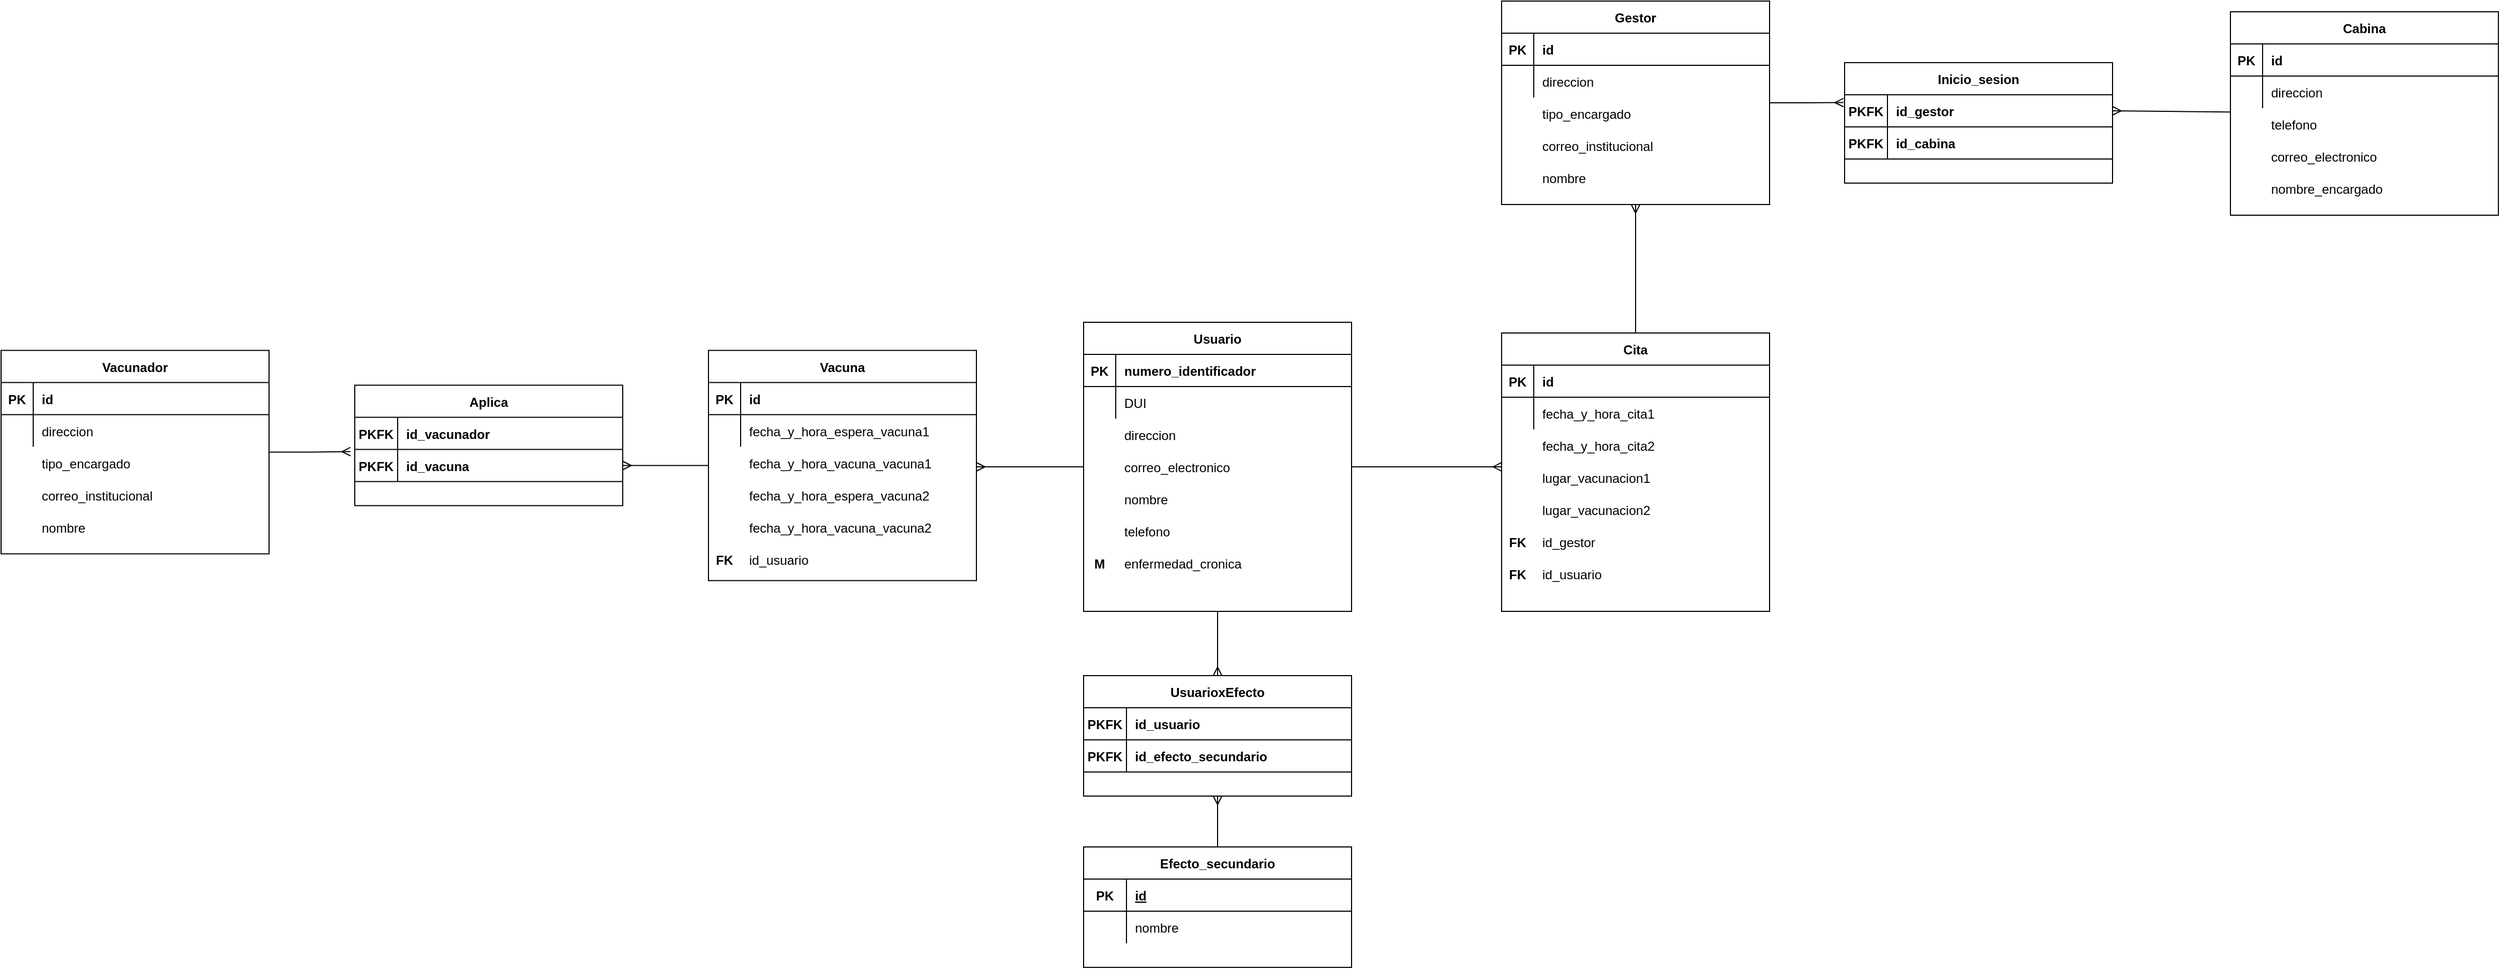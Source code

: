<mxfile version="14.8.0" type="device"><diagram id="R2lEEEUBdFMjLlhIrx00" name="Page-1"><mxGraphModel dx="3122" dy="1866" grid="1" gridSize="10" guides="1" tooltips="1" connect="1" arrows="1" fold="1" page="1" pageScale="1" pageWidth="850" pageHeight="1100" math="0" shadow="0" extFonts="Permanent Marker^https://fonts.googleapis.com/css?family=Permanent+Marker"><root><mxCell id="0"/><mxCell id="1" parent="0"/><mxCell id="MA9Mu7SeojF8FFZjtJZD-80" style="edgeStyle=orthogonalEdgeStyle;rounded=0;orthogonalLoop=1;jettySize=auto;html=1;endArrow=ERmany;endFill=0;entryX=-0.004;entryY=0.242;entryDx=0;entryDy=0;entryPerimeter=0;" parent="1" source="C-vyLk0tnHw3VtMMgP7b-23" target="MA9Mu7SeojF8FFZjtJZD-70" edge="1"><mxGeometry relative="1" as="geometry"><mxPoint x="350" y="-15" as="targetPoint"/></mxGeometry></mxCell><mxCell id="C-vyLk0tnHw3VtMMgP7b-23" value="Gestor" style="shape=table;startSize=30;container=1;collapsible=1;childLayout=tableLayout;fixedRows=1;rowLines=0;fontStyle=1;align=center;resizeLast=1;" parent="1" vertex="1"><mxGeometry x="30" y="-110" width="250" height="190" as="geometry"/></mxCell><mxCell id="C-vyLk0tnHw3VtMMgP7b-24" value="" style="shape=partialRectangle;collapsible=0;dropTarget=0;pointerEvents=0;fillColor=none;points=[[0,0.5],[1,0.5]];portConstraint=eastwest;top=0;left=0;right=0;bottom=1;" parent="C-vyLk0tnHw3VtMMgP7b-23" vertex="1"><mxGeometry y="30" width="250" height="30" as="geometry"/></mxCell><mxCell id="C-vyLk0tnHw3VtMMgP7b-25" value="PK" style="shape=partialRectangle;overflow=hidden;connectable=0;fillColor=none;top=0;left=0;bottom=0;right=0;fontStyle=1;" parent="C-vyLk0tnHw3VtMMgP7b-24" vertex="1"><mxGeometry width="30" height="30" as="geometry"/></mxCell><mxCell id="C-vyLk0tnHw3VtMMgP7b-26" value="id" style="shape=partialRectangle;overflow=hidden;connectable=0;fillColor=none;top=0;left=0;bottom=0;right=0;align=left;spacingLeft=6;fontStyle=1;" parent="C-vyLk0tnHw3VtMMgP7b-24" vertex="1"><mxGeometry x="30" width="220" height="30" as="geometry"/></mxCell><mxCell id="C-vyLk0tnHw3VtMMgP7b-27" value="" style="shape=partialRectangle;collapsible=0;dropTarget=0;pointerEvents=0;fillColor=none;points=[[0,0.5],[1,0.5]];portConstraint=eastwest;top=0;left=0;right=0;bottom=0;" parent="C-vyLk0tnHw3VtMMgP7b-23" vertex="1"><mxGeometry y="60" width="250" height="30" as="geometry"/></mxCell><mxCell id="C-vyLk0tnHw3VtMMgP7b-28" value="" style="shape=partialRectangle;overflow=hidden;connectable=0;fillColor=none;top=0;left=0;bottom=0;right=0;" parent="C-vyLk0tnHw3VtMMgP7b-27" vertex="1"><mxGeometry width="30" height="30" as="geometry"/></mxCell><mxCell id="C-vyLk0tnHw3VtMMgP7b-29" value="direccion" style="shape=partialRectangle;overflow=hidden;connectable=0;fillColor=none;top=0;left=0;bottom=0;right=0;align=left;spacingLeft=6;" parent="C-vyLk0tnHw3VtMMgP7b-27" vertex="1"><mxGeometry x="30" width="220" height="30" as="geometry"/></mxCell><mxCell id="a09OMMPC70132mkgU2HK-1" value="tipo_encargado" style="shape=partialRectangle;overflow=hidden;connectable=0;fillColor=none;top=0;left=0;bottom=0;right=0;align=left;spacingLeft=6;" parent="1" vertex="1"><mxGeometry x="60" y="-20" width="220" height="30" as="geometry"/></mxCell><mxCell id="a09OMMPC70132mkgU2HK-2" value="correo_institucional" style="shape=partialRectangle;overflow=hidden;connectable=0;fillColor=none;top=0;left=0;bottom=0;right=0;align=left;spacingLeft=6;" parent="1" vertex="1"><mxGeometry x="60" y="10" width="220" height="30" as="geometry"/></mxCell><mxCell id="a09OMMPC70132mkgU2HK-3" value="nombre" style="shape=partialRectangle;overflow=hidden;connectable=0;fillColor=none;top=0;left=0;bottom=0;right=0;align=left;spacingLeft=6;" parent="1" vertex="1"><mxGeometry x="60" y="40" width="220" height="30" as="geometry"/></mxCell><mxCell id="MA9Mu7SeojF8FFZjtJZD-82" style="rounded=0;orthogonalLoop=1;jettySize=auto;html=1;entryX=1;entryY=0.5;entryDx=0;entryDy=0;endArrow=ERmany;endFill=0;" parent="1" source="a09OMMPC70132mkgU2HK-4" target="MA9Mu7SeojF8FFZjtJZD-70" edge="1"><mxGeometry relative="1" as="geometry"/></mxCell><mxCell id="a09OMMPC70132mkgU2HK-4" value="Cabina" style="shape=table;startSize=30;container=1;collapsible=1;childLayout=tableLayout;fixedRows=1;rowLines=0;fontStyle=1;align=center;resizeLast=1;" parent="1" vertex="1"><mxGeometry x="710" y="-100" width="250" height="190" as="geometry"/></mxCell><mxCell id="a09OMMPC70132mkgU2HK-5" value="" style="shape=partialRectangle;collapsible=0;dropTarget=0;pointerEvents=0;fillColor=none;points=[[0,0.5],[1,0.5]];portConstraint=eastwest;top=0;left=0;right=0;bottom=1;" parent="a09OMMPC70132mkgU2HK-4" vertex="1"><mxGeometry y="30" width="250" height="30" as="geometry"/></mxCell><mxCell id="a09OMMPC70132mkgU2HK-6" value="PK" style="shape=partialRectangle;overflow=hidden;connectable=0;fillColor=none;top=0;left=0;bottom=0;right=0;fontStyle=1;" parent="a09OMMPC70132mkgU2HK-5" vertex="1"><mxGeometry width="30" height="30" as="geometry"/></mxCell><mxCell id="a09OMMPC70132mkgU2HK-7" value="id" style="shape=partialRectangle;overflow=hidden;connectable=0;fillColor=none;top=0;left=0;bottom=0;right=0;align=left;spacingLeft=6;fontStyle=1;" parent="a09OMMPC70132mkgU2HK-5" vertex="1"><mxGeometry x="30" width="220" height="30" as="geometry"/></mxCell><mxCell id="a09OMMPC70132mkgU2HK-8" value="" style="shape=partialRectangle;collapsible=0;dropTarget=0;pointerEvents=0;fillColor=none;points=[[0,0.5],[1,0.5]];portConstraint=eastwest;top=0;left=0;right=0;bottom=0;" parent="a09OMMPC70132mkgU2HK-4" vertex="1"><mxGeometry y="60" width="250" height="30" as="geometry"/></mxCell><mxCell id="a09OMMPC70132mkgU2HK-9" value="" style="shape=partialRectangle;overflow=hidden;connectable=0;fillColor=none;top=0;left=0;bottom=0;right=0;" parent="a09OMMPC70132mkgU2HK-8" vertex="1"><mxGeometry width="30" height="30" as="geometry"/></mxCell><mxCell id="a09OMMPC70132mkgU2HK-10" value="direccion" style="shape=partialRectangle;overflow=hidden;connectable=0;fillColor=none;top=0;left=0;bottom=0;right=0;align=left;spacingLeft=6;" parent="a09OMMPC70132mkgU2HK-8" vertex="1"><mxGeometry x="30" width="220" height="30" as="geometry"/></mxCell><mxCell id="a09OMMPC70132mkgU2HK-11" value="telefono" style="shape=partialRectangle;overflow=hidden;connectable=0;fillColor=none;top=0;left=0;bottom=0;right=0;align=left;spacingLeft=6;" parent="1" vertex="1"><mxGeometry x="740" y="-10" width="220" height="30" as="geometry"/></mxCell><mxCell id="a09OMMPC70132mkgU2HK-12" value="correo_electronico" style="shape=partialRectangle;overflow=hidden;connectable=0;fillColor=none;top=0;left=0;bottom=0;right=0;align=left;spacingLeft=6;" parent="1" vertex="1"><mxGeometry x="740" y="20" width="220" height="30" as="geometry"/></mxCell><mxCell id="a09OMMPC70132mkgU2HK-13" value="nombre_encargado" style="shape=partialRectangle;overflow=hidden;connectable=0;fillColor=none;top=0;left=0;bottom=0;right=0;align=left;spacingLeft=6;" parent="1" vertex="1"><mxGeometry x="740" y="50" width="220" height="30" as="geometry"/></mxCell><mxCell id="MA9Mu7SeojF8FFZjtJZD-14" style="edgeStyle=orthogonalEdgeStyle;rounded=0;orthogonalLoop=1;jettySize=auto;html=1;entryX=0.5;entryY=1;entryDx=0;entryDy=0;endArrow=ERmany;endFill=0;" parent="1" source="a09OMMPC70132mkgU2HK-25" target="C-vyLk0tnHw3VtMMgP7b-23" edge="1"><mxGeometry relative="1" as="geometry"/></mxCell><mxCell id="a09OMMPC70132mkgU2HK-25" value="Cita" style="shape=table;startSize=30;container=1;collapsible=1;childLayout=tableLayout;fixedRows=1;rowLines=0;fontStyle=1;align=center;resizeLast=1;" parent="1" vertex="1"><mxGeometry x="30" y="200" width="250" height="260" as="geometry"/></mxCell><mxCell id="a09OMMPC70132mkgU2HK-26" value="" style="shape=partialRectangle;collapsible=0;dropTarget=0;pointerEvents=0;fillColor=none;points=[[0,0.5],[1,0.5]];portConstraint=eastwest;top=0;left=0;right=0;bottom=1;" parent="a09OMMPC70132mkgU2HK-25" vertex="1"><mxGeometry y="30" width="250" height="30" as="geometry"/></mxCell><mxCell id="a09OMMPC70132mkgU2HK-27" value="PK" style="shape=partialRectangle;overflow=hidden;connectable=0;fillColor=none;top=0;left=0;bottom=0;right=0;fontStyle=1;" parent="a09OMMPC70132mkgU2HK-26" vertex="1"><mxGeometry width="30" height="30" as="geometry"/></mxCell><mxCell id="a09OMMPC70132mkgU2HK-28" value="id" style="shape=partialRectangle;overflow=hidden;connectable=0;fillColor=none;top=0;left=0;bottom=0;right=0;align=left;spacingLeft=6;fontStyle=1;" parent="a09OMMPC70132mkgU2HK-26" vertex="1"><mxGeometry x="30" width="220" height="30" as="geometry"/></mxCell><mxCell id="a09OMMPC70132mkgU2HK-29" value="" style="shape=partialRectangle;collapsible=0;dropTarget=0;pointerEvents=0;fillColor=none;points=[[0,0.5],[1,0.5]];portConstraint=eastwest;top=0;left=0;right=0;bottom=0;" parent="a09OMMPC70132mkgU2HK-25" vertex="1"><mxGeometry y="60" width="250" height="30" as="geometry"/></mxCell><mxCell id="a09OMMPC70132mkgU2HK-30" value="" style="shape=partialRectangle;overflow=hidden;connectable=0;fillColor=none;top=0;left=0;bottom=0;right=0;" parent="a09OMMPC70132mkgU2HK-29" vertex="1"><mxGeometry width="30" height="30" as="geometry"/></mxCell><mxCell id="a09OMMPC70132mkgU2HK-31" value="fecha_y_hora_cita1" style="shape=partialRectangle;overflow=hidden;connectable=0;fillColor=none;top=0;left=0;bottom=0;right=0;align=left;spacingLeft=6;" parent="a09OMMPC70132mkgU2HK-29" vertex="1"><mxGeometry x="30" width="220" height="30" as="geometry"/></mxCell><mxCell id="a09OMMPC70132mkgU2HK-33" value="lugar_vacunacion1" style="shape=partialRectangle;overflow=hidden;connectable=0;fillColor=none;top=0;left=0;bottom=0;right=0;align=left;spacingLeft=6;" parent="1" vertex="1"><mxGeometry x="60" y="320" width="220" height="30" as="geometry"/></mxCell><mxCell id="MA9Mu7SeojF8FFZjtJZD-16" style="edgeStyle=orthogonalEdgeStyle;rounded=0;orthogonalLoop=1;jettySize=auto;html=1;endArrow=ERmany;endFill=0;" parent="1" source="a09OMMPC70132mkgU2HK-72" edge="1"><mxGeometry relative="1" as="geometry"><mxPoint x="30" y="325" as="targetPoint"/></mxGeometry></mxCell><mxCell id="MA9Mu7SeojF8FFZjtJZD-22" style="edgeStyle=orthogonalEdgeStyle;rounded=0;orthogonalLoop=1;jettySize=auto;html=1;endArrow=ERmany;endFill=0;" parent="1" source="a09OMMPC70132mkgU2HK-72" edge="1"><mxGeometry relative="1" as="geometry"><mxPoint x="-460" y="325" as="targetPoint"/></mxGeometry></mxCell><mxCell id="MA9Mu7SeojF8FFZjtJZD-67" style="edgeStyle=orthogonalEdgeStyle;rounded=0;orthogonalLoop=1;jettySize=auto;html=1;endArrow=ERmany;endFill=0;" parent="1" source="a09OMMPC70132mkgU2HK-72" target="MA9Mu7SeojF8FFZjtJZD-58" edge="1"><mxGeometry relative="1" as="geometry"/></mxCell><mxCell id="a09OMMPC70132mkgU2HK-72" value="Usuario" style="shape=table;startSize=30;container=1;collapsible=1;childLayout=tableLayout;fixedRows=1;rowLines=0;fontStyle=1;align=center;resizeLast=1;" parent="1" vertex="1"><mxGeometry x="-360" y="190" width="250" height="270" as="geometry"/></mxCell><mxCell id="a09OMMPC70132mkgU2HK-73" value="" style="shape=partialRectangle;collapsible=0;dropTarget=0;pointerEvents=0;fillColor=none;points=[[0,0.5],[1,0.5]];portConstraint=eastwest;top=0;left=0;right=0;bottom=1;" parent="a09OMMPC70132mkgU2HK-72" vertex="1"><mxGeometry y="30" width="250" height="30" as="geometry"/></mxCell><mxCell id="a09OMMPC70132mkgU2HK-74" value="PK" style="shape=partialRectangle;overflow=hidden;connectable=0;fillColor=none;top=0;left=0;bottom=0;right=0;fontStyle=1;" parent="a09OMMPC70132mkgU2HK-73" vertex="1"><mxGeometry width="30" height="30" as="geometry"/></mxCell><mxCell id="a09OMMPC70132mkgU2HK-75" value="numero_identificador" style="shape=partialRectangle;overflow=hidden;connectable=0;fillColor=none;top=0;left=0;bottom=0;right=0;align=left;spacingLeft=6;fontStyle=1;" parent="a09OMMPC70132mkgU2HK-73" vertex="1"><mxGeometry x="30" width="220" height="30" as="geometry"/></mxCell><mxCell id="a09OMMPC70132mkgU2HK-76" value="" style="shape=partialRectangle;collapsible=0;dropTarget=0;pointerEvents=0;fillColor=none;points=[[0,0.5],[1,0.5]];portConstraint=eastwest;top=0;left=0;right=0;bottom=0;" parent="a09OMMPC70132mkgU2HK-72" vertex="1"><mxGeometry y="60" width="250" height="30" as="geometry"/></mxCell><mxCell id="a09OMMPC70132mkgU2HK-77" value="" style="shape=partialRectangle;overflow=hidden;connectable=0;fillColor=none;top=0;left=0;bottom=0;right=0;" parent="a09OMMPC70132mkgU2HK-76" vertex="1"><mxGeometry width="30" height="30" as="geometry"/></mxCell><mxCell id="a09OMMPC70132mkgU2HK-78" value="DUI" style="shape=partialRectangle;overflow=hidden;connectable=0;fillColor=none;top=0;left=0;bottom=0;right=0;align=left;spacingLeft=6;" parent="a09OMMPC70132mkgU2HK-76" vertex="1"><mxGeometry x="30" width="220" height="30" as="geometry"/></mxCell><mxCell id="a09OMMPC70132mkgU2HK-79" value="direccion" style="shape=partialRectangle;overflow=hidden;connectable=0;fillColor=none;top=0;left=0;bottom=0;right=0;align=left;spacingLeft=6;" parent="1" vertex="1"><mxGeometry x="-330" y="280" width="220" height="30" as="geometry"/></mxCell><mxCell id="a09OMMPC70132mkgU2HK-80" value="correo_electronico" style="shape=partialRectangle;overflow=hidden;connectable=0;fillColor=none;top=0;left=0;bottom=0;right=0;align=left;spacingLeft=6;" parent="1" vertex="1"><mxGeometry x="-330" y="310" width="220" height="30" as="geometry"/></mxCell><mxCell id="a09OMMPC70132mkgU2HK-81" value="nombre" style="shape=partialRectangle;overflow=hidden;connectable=0;fillColor=none;top=0;left=0;bottom=0;right=0;align=left;spacingLeft=6;" parent="1" vertex="1"><mxGeometry x="-330" y="340" width="220" height="30" as="geometry"/></mxCell><mxCell id="a09OMMPC70132mkgU2HK-82" value="telefono" style="shape=partialRectangle;overflow=hidden;connectable=0;fillColor=none;top=0;left=0;bottom=0;right=0;align=left;spacingLeft=6;" parent="1" vertex="1"><mxGeometry x="-330" y="370" width="220" height="30" as="geometry"/></mxCell><mxCell id="a09OMMPC70132mkgU2HK-83" value="enfermedad_cronica" style="shape=partialRectangle;overflow=hidden;connectable=0;fillColor=none;top=0;left=0;bottom=0;right=0;align=left;spacingLeft=6;" parent="1" vertex="1"><mxGeometry x="-330" y="400" width="220" height="30" as="geometry"/></mxCell><mxCell id="MA9Mu7SeojF8FFZjtJZD-38" style="edgeStyle=orthogonalEdgeStyle;rounded=0;orthogonalLoop=1;jettySize=auto;html=1;entryX=1;entryY=0.5;entryDx=0;entryDy=0;endArrow=ERmany;endFill=0;" parent="1" source="a09OMMPC70132mkgU2HK-92" target="MA9Mu7SeojF8FFZjtJZD-33" edge="1"><mxGeometry relative="1" as="geometry"/></mxCell><mxCell id="a09OMMPC70132mkgU2HK-92" value="Vacuna" style="shape=table;startSize=30;container=1;collapsible=1;childLayout=tableLayout;fixedRows=1;rowLines=0;fontStyle=1;align=center;resizeLast=1;" parent="1" vertex="1"><mxGeometry x="-710" y="216.25" width="250" height="215" as="geometry"/></mxCell><mxCell id="a09OMMPC70132mkgU2HK-93" value="" style="shape=partialRectangle;collapsible=0;dropTarget=0;pointerEvents=0;fillColor=none;points=[[0,0.5],[1,0.5]];portConstraint=eastwest;top=0;left=0;right=0;bottom=1;" parent="a09OMMPC70132mkgU2HK-92" vertex="1"><mxGeometry y="30" width="250" height="30" as="geometry"/></mxCell><mxCell id="a09OMMPC70132mkgU2HK-94" value="PK" style="shape=partialRectangle;overflow=hidden;connectable=0;fillColor=none;top=0;left=0;bottom=0;right=0;fontStyle=1;" parent="a09OMMPC70132mkgU2HK-93" vertex="1"><mxGeometry width="30" height="30" as="geometry"/></mxCell><mxCell id="a09OMMPC70132mkgU2HK-95" value="id" style="shape=partialRectangle;overflow=hidden;connectable=0;fillColor=none;top=0;left=0;bottom=0;right=0;align=left;spacingLeft=6;fontStyle=1;" parent="a09OMMPC70132mkgU2HK-93" vertex="1"><mxGeometry x="30" width="220" height="30" as="geometry"/></mxCell><mxCell id="a09OMMPC70132mkgU2HK-96" value="" style="shape=partialRectangle;collapsible=0;dropTarget=0;pointerEvents=0;fillColor=none;points=[[0,0.5],[1,0.5]];portConstraint=eastwest;top=0;left=0;right=0;bottom=0;" parent="a09OMMPC70132mkgU2HK-92" vertex="1"><mxGeometry y="60" width="250" height="30" as="geometry"/></mxCell><mxCell id="a09OMMPC70132mkgU2HK-97" value="" style="shape=partialRectangle;overflow=hidden;connectable=0;fillColor=none;top=0;left=0;bottom=0;right=0;" parent="a09OMMPC70132mkgU2HK-96" vertex="1"><mxGeometry width="30" height="30" as="geometry"/></mxCell><mxCell id="a09OMMPC70132mkgU2HK-98" value="fecha_y_hora_espera_vacuna1" style="shape=partialRectangle;overflow=hidden;connectable=0;fillColor=none;top=0;left=0;bottom=0;right=0;align=left;spacingLeft=6;" parent="a09OMMPC70132mkgU2HK-96" vertex="1"><mxGeometry x="30" width="220" height="30" as="geometry"/></mxCell><mxCell id="a09OMMPC70132mkgU2HK-100" value="fecha_y_hora_vacuna_vacuna1" style="shape=partialRectangle;overflow=hidden;connectable=0;fillColor=none;top=0;left=0;bottom=0;right=0;align=left;spacingLeft=6;" parent="1" vertex="1"><mxGeometry x="-680" y="306.25" width="220" height="30" as="geometry"/></mxCell><mxCell id="MA9Mu7SeojF8FFZjtJZD-37" style="edgeStyle=orthogonalEdgeStyle;rounded=0;orthogonalLoop=1;jettySize=auto;html=1;entryX=-0.016;entryY=1.067;entryDx=0;entryDy=0;entryPerimeter=0;endArrow=ERmany;endFill=0;" parent="1" source="a09OMMPC70132mkgU2HK-101" target="MA9Mu7SeojF8FFZjtJZD-24" edge="1"><mxGeometry relative="1" as="geometry"/></mxCell><mxCell id="a09OMMPC70132mkgU2HK-101" value="Vacunador" style="shape=table;startSize=30;container=1;collapsible=1;childLayout=tableLayout;fixedRows=1;rowLines=0;fontStyle=1;align=center;resizeLast=1;" parent="1" vertex="1"><mxGeometry x="-1370" y="216.25" width="250" height="190" as="geometry"/></mxCell><mxCell id="a09OMMPC70132mkgU2HK-102" value="" style="shape=partialRectangle;collapsible=0;dropTarget=0;pointerEvents=0;fillColor=none;points=[[0,0.5],[1,0.5]];portConstraint=eastwest;top=0;left=0;right=0;bottom=1;" parent="a09OMMPC70132mkgU2HK-101" vertex="1"><mxGeometry y="30" width="250" height="30" as="geometry"/></mxCell><mxCell id="a09OMMPC70132mkgU2HK-103" value="PK" style="shape=partialRectangle;overflow=hidden;connectable=0;fillColor=none;top=0;left=0;bottom=0;right=0;fontStyle=1;" parent="a09OMMPC70132mkgU2HK-102" vertex="1"><mxGeometry width="30" height="30" as="geometry"/></mxCell><mxCell id="a09OMMPC70132mkgU2HK-104" value="id" style="shape=partialRectangle;overflow=hidden;connectable=0;fillColor=none;top=0;left=0;bottom=0;right=0;align=left;spacingLeft=6;fontStyle=1;" parent="a09OMMPC70132mkgU2HK-102" vertex="1"><mxGeometry x="30" width="220" height="30" as="geometry"/></mxCell><mxCell id="a09OMMPC70132mkgU2HK-105" value="" style="shape=partialRectangle;collapsible=0;dropTarget=0;pointerEvents=0;fillColor=none;points=[[0,0.5],[1,0.5]];portConstraint=eastwest;top=0;left=0;right=0;bottom=0;" parent="a09OMMPC70132mkgU2HK-101" vertex="1"><mxGeometry y="60" width="250" height="30" as="geometry"/></mxCell><mxCell id="a09OMMPC70132mkgU2HK-106" value="" style="shape=partialRectangle;overflow=hidden;connectable=0;fillColor=none;top=0;left=0;bottom=0;right=0;" parent="a09OMMPC70132mkgU2HK-105" vertex="1"><mxGeometry width="30" height="30" as="geometry"/></mxCell><mxCell id="a09OMMPC70132mkgU2HK-107" value="direccion" style="shape=partialRectangle;overflow=hidden;connectable=0;fillColor=none;top=0;left=0;bottom=0;right=0;align=left;spacingLeft=6;" parent="a09OMMPC70132mkgU2HK-105" vertex="1"><mxGeometry x="30" width="220" height="30" as="geometry"/></mxCell><mxCell id="a09OMMPC70132mkgU2HK-108" value="tipo_encargado" style="shape=partialRectangle;overflow=hidden;connectable=0;fillColor=none;top=0;left=0;bottom=0;right=0;align=left;spacingLeft=6;" parent="1" vertex="1"><mxGeometry x="-1340" y="306.25" width="220" height="30" as="geometry"/></mxCell><mxCell id="a09OMMPC70132mkgU2HK-109" value="correo_institucional" style="shape=partialRectangle;overflow=hidden;connectable=0;fillColor=none;top=0;left=0;bottom=0;right=0;align=left;spacingLeft=6;" parent="1" vertex="1"><mxGeometry x="-1340" y="336.25" width="220" height="30" as="geometry"/></mxCell><mxCell id="a09OMMPC70132mkgU2HK-110" value="nombre" style="shape=partialRectangle;overflow=hidden;connectable=0;fillColor=none;top=0;left=0;bottom=0;right=0;align=left;spacingLeft=6;" parent="1" vertex="1"><mxGeometry x="-1340" y="366.25" width="220" height="30" as="geometry"/></mxCell><mxCell id="a09OMMPC70132mkgU2HK-152" value="FK" style="shape=partialRectangle;overflow=hidden;connectable=0;fillColor=none;top=0;left=0;bottom=0;right=0;fontStyle=1;" parent="1" vertex="1"><mxGeometry x="30" y="380" width="30" height="30" as="geometry"/></mxCell><mxCell id="MA9Mu7SeojF8FFZjtJZD-11" value="fecha_y_hora_cita2" style="shape=partialRectangle;overflow=hidden;connectable=0;fillColor=none;top=0;left=0;bottom=0;right=0;align=left;spacingLeft=6;" parent="1" vertex="1"><mxGeometry x="60" y="290" width="220" height="30" as="geometry"/></mxCell><mxCell id="MA9Mu7SeojF8FFZjtJZD-12" value="lugar_vacunacion2" style="shape=partialRectangle;overflow=hidden;connectable=0;fillColor=none;top=0;left=0;bottom=0;right=0;align=left;spacingLeft=6;" parent="1" vertex="1"><mxGeometry x="60" y="350" width="220" height="30" as="geometry"/></mxCell><mxCell id="MA9Mu7SeojF8FFZjtJZD-13" value="id_gestor" style="shape=partialRectangle;overflow=hidden;connectable=0;fillColor=none;top=0;left=0;bottom=0;right=0;align=left;spacingLeft=6;" parent="1" vertex="1"><mxGeometry x="60" y="380" width="220" height="30" as="geometry"/></mxCell><mxCell id="MA9Mu7SeojF8FFZjtJZD-15" value="id_usuario" style="shape=partialRectangle;overflow=hidden;connectable=0;fillColor=none;top=0;left=0;bottom=0;right=0;align=left;spacingLeft=6;" parent="1" vertex="1"><mxGeometry x="60" y="410" width="220" height="30" as="geometry"/></mxCell><mxCell id="MA9Mu7SeojF8FFZjtJZD-17" value="fecha_y_hora_espera_vacuna2" style="shape=partialRectangle;overflow=hidden;connectable=0;fillColor=none;top=0;left=0;bottom=0;right=0;align=left;spacingLeft=6;" parent="1" vertex="1"><mxGeometry x="-680" y="336.25" width="220" height="30" as="geometry"/></mxCell><mxCell id="MA9Mu7SeojF8FFZjtJZD-18" value="fecha_y_hora_vacuna_vacuna2" style="shape=partialRectangle;overflow=hidden;connectable=0;fillColor=none;top=0;left=0;bottom=0;right=0;align=left;spacingLeft=6;" parent="1" vertex="1"><mxGeometry x="-680" y="366.25" width="220" height="30" as="geometry"/></mxCell><mxCell id="MA9Mu7SeojF8FFZjtJZD-19" value="FK" style="shape=partialRectangle;overflow=hidden;connectable=0;fillColor=none;top=0;left=0;bottom=0;right=0;fontStyle=1;" parent="1" vertex="1"><mxGeometry x="30" y="410" width="30" height="30" as="geometry"/></mxCell><mxCell id="MA9Mu7SeojF8FFZjtJZD-20" value="id_usuario" style="shape=partialRectangle;overflow=hidden;connectable=0;fillColor=none;top=0;left=0;bottom=0;right=0;align=left;spacingLeft=6;" parent="1" vertex="1"><mxGeometry x="-680" y="396.25" width="220" height="30" as="geometry"/></mxCell><mxCell id="MA9Mu7SeojF8FFZjtJZD-21" value="FK" style="shape=partialRectangle;overflow=hidden;connectable=0;fillColor=none;top=0;left=0;bottom=0;right=0;fontStyle=1;" parent="1" vertex="1"><mxGeometry x="-710" y="396.25" width="30" height="30" as="geometry"/></mxCell><mxCell id="MA9Mu7SeojF8FFZjtJZD-23" value="Aplica" style="shape=table;startSize=30;container=1;collapsible=1;childLayout=tableLayout;fixedRows=1;rowLines=0;fontStyle=1;align=center;resizeLast=1;" parent="1" vertex="1"><mxGeometry x="-1040" y="248.75" width="250" height="112.5" as="geometry"/></mxCell><mxCell id="MA9Mu7SeojF8FFZjtJZD-24" value="" style="shape=partialRectangle;collapsible=0;dropTarget=0;pointerEvents=0;fillColor=none;points=[[0,0.5],[1,0.5]];portConstraint=eastwest;top=0;left=0;right=0;bottom=1;" parent="MA9Mu7SeojF8FFZjtJZD-23" vertex="1"><mxGeometry y="30" width="250" height="30" as="geometry"/></mxCell><mxCell id="MA9Mu7SeojF8FFZjtJZD-25" value="PKFK" style="shape=partialRectangle;overflow=hidden;connectable=0;fillColor=none;top=0;left=0;bottom=0;right=0;fontStyle=1;" parent="MA9Mu7SeojF8FFZjtJZD-24" vertex="1"><mxGeometry width="40" height="30" as="geometry"/></mxCell><mxCell id="MA9Mu7SeojF8FFZjtJZD-26" value="id_vacunador" style="shape=partialRectangle;overflow=hidden;connectable=0;fillColor=none;top=0;left=0;bottom=0;right=0;align=left;spacingLeft=6;fontStyle=1;" parent="MA9Mu7SeojF8FFZjtJZD-24" vertex="1"><mxGeometry x="40" width="210" height="30" as="geometry"/></mxCell><mxCell id="MA9Mu7SeojF8FFZjtJZD-27" value="" style="shape=partialRectangle;collapsible=0;dropTarget=0;pointerEvents=0;fillColor=none;points=[[0,0.5],[1,0.5]];portConstraint=eastwest;top=0;left=0;right=0;bottom=0;" parent="MA9Mu7SeojF8FFZjtJZD-23" vertex="1"><mxGeometry y="60" width="250" height="30" as="geometry"/></mxCell><mxCell id="MA9Mu7SeojF8FFZjtJZD-28" value="" style="shape=partialRectangle;overflow=hidden;connectable=0;fillColor=none;top=0;left=0;bottom=0;right=0;" parent="MA9Mu7SeojF8FFZjtJZD-27" vertex="1"><mxGeometry width="40" height="30" as="geometry"/></mxCell><mxCell id="MA9Mu7SeojF8FFZjtJZD-29" value="id_vacuna" style="shape=partialRectangle;overflow=hidden;connectable=0;fillColor=none;top=0;left=0;bottom=0;right=0;align=left;spacingLeft=6;fontStyle=1" parent="MA9Mu7SeojF8FFZjtJZD-27" vertex="1"><mxGeometry x="40" width="210" height="30" as="geometry"/></mxCell><mxCell id="MA9Mu7SeojF8FFZjtJZD-33" value="" style="shape=partialRectangle;collapsible=0;dropTarget=0;pointerEvents=0;fillColor=none;points=[[0,0.5],[1,0.5]];portConstraint=eastwest;top=0;left=0;right=0;bottom=1;" parent="1" vertex="1"><mxGeometry x="-1040" y="308.75" width="250" height="30" as="geometry"/></mxCell><mxCell id="MA9Mu7SeojF8FFZjtJZD-34" value="PKFK" style="shape=partialRectangle;overflow=hidden;connectable=0;fillColor=none;top=0;left=0;bottom=0;right=0;fontStyle=1;" parent="MA9Mu7SeojF8FFZjtJZD-33" vertex="1"><mxGeometry width="40" height="30" as="geometry"/></mxCell><mxCell id="MA9Mu7SeojF8FFZjtJZD-68" style="edgeStyle=orthogonalEdgeStyle;rounded=0;orthogonalLoop=1;jettySize=auto;html=1;entryX=0.5;entryY=1;entryDx=0;entryDy=0;endArrow=ERmany;endFill=0;" parent="1" source="MA9Mu7SeojF8FFZjtJZD-48" target="MA9Mu7SeojF8FFZjtJZD-58" edge="1"><mxGeometry relative="1" as="geometry"/></mxCell><mxCell id="MA9Mu7SeojF8FFZjtJZD-48" value="Efecto_secundario" style="shape=table;startSize=30;container=1;collapsible=1;childLayout=tableLayout;fixedRows=1;rowLines=0;fontStyle=1;align=center;resizeLast=1;" parent="1" vertex="1"><mxGeometry x="-360" y="680" width="250" height="112.5" as="geometry"/></mxCell><mxCell id="MA9Mu7SeojF8FFZjtJZD-49" value="" style="shape=partialRectangle;collapsible=0;dropTarget=0;pointerEvents=0;fillColor=none;points=[[0,0.5],[1,0.5]];portConstraint=eastwest;top=0;left=0;right=0;bottom=1;" parent="MA9Mu7SeojF8FFZjtJZD-48" vertex="1"><mxGeometry y="30" width="250" height="30" as="geometry"/></mxCell><mxCell id="MA9Mu7SeojF8FFZjtJZD-50" value="PK" style="shape=partialRectangle;overflow=hidden;connectable=0;fillColor=none;top=0;left=0;bottom=0;right=0;fontStyle=1;" parent="MA9Mu7SeojF8FFZjtJZD-49" vertex="1"><mxGeometry width="40" height="30" as="geometry"/></mxCell><mxCell id="MA9Mu7SeojF8FFZjtJZD-51" value="id" style="shape=partialRectangle;overflow=hidden;connectable=0;fillColor=none;top=0;left=0;bottom=0;right=0;align=left;spacingLeft=6;fontStyle=5;" parent="MA9Mu7SeojF8FFZjtJZD-49" vertex="1"><mxGeometry x="40" width="210" height="30" as="geometry"/></mxCell><mxCell id="MA9Mu7SeojF8FFZjtJZD-52" value="" style="shape=partialRectangle;collapsible=0;dropTarget=0;pointerEvents=0;fillColor=none;points=[[0,0.5],[1,0.5]];portConstraint=eastwest;top=0;left=0;right=0;bottom=0;" parent="MA9Mu7SeojF8FFZjtJZD-48" vertex="1"><mxGeometry y="60" width="250" height="30" as="geometry"/></mxCell><mxCell id="MA9Mu7SeojF8FFZjtJZD-53" value="" style="shape=partialRectangle;overflow=hidden;connectable=0;fillColor=none;top=0;left=0;bottom=0;right=0;" parent="MA9Mu7SeojF8FFZjtJZD-52" vertex="1"><mxGeometry width="40" height="30" as="geometry"/></mxCell><mxCell id="MA9Mu7SeojF8FFZjtJZD-54" value="nombre" style="shape=partialRectangle;overflow=hidden;connectable=0;fillColor=none;top=0;left=0;bottom=0;right=0;align=left;spacingLeft=6;" parent="MA9Mu7SeojF8FFZjtJZD-52" vertex="1"><mxGeometry x="40" width="210" height="30" as="geometry"/></mxCell><mxCell id="MA9Mu7SeojF8FFZjtJZD-58" value="UsuarioxEfecto" style="shape=table;startSize=30;container=1;collapsible=1;childLayout=tableLayout;fixedRows=1;rowLines=0;fontStyle=1;align=center;resizeLast=1;" parent="1" vertex="1"><mxGeometry x="-360" y="520" width="250" height="112.5" as="geometry"/></mxCell><mxCell id="MA9Mu7SeojF8FFZjtJZD-59" value="" style="shape=partialRectangle;collapsible=0;dropTarget=0;pointerEvents=0;fillColor=none;points=[[0,0.5],[1,0.5]];portConstraint=eastwest;top=0;left=0;right=0;bottom=1;" parent="MA9Mu7SeojF8FFZjtJZD-58" vertex="1"><mxGeometry y="30" width="250" height="30" as="geometry"/></mxCell><mxCell id="MA9Mu7SeojF8FFZjtJZD-60" value="PKFK" style="shape=partialRectangle;overflow=hidden;connectable=0;fillColor=none;top=0;left=0;bottom=0;right=0;fontStyle=1;" parent="MA9Mu7SeojF8FFZjtJZD-59" vertex="1"><mxGeometry width="40" height="30" as="geometry"/></mxCell><mxCell id="MA9Mu7SeojF8FFZjtJZD-61" value="id_usuario" style="shape=partialRectangle;overflow=hidden;connectable=0;fillColor=none;top=0;left=0;bottom=0;right=0;align=left;spacingLeft=6;fontStyle=1;" parent="MA9Mu7SeojF8FFZjtJZD-59" vertex="1"><mxGeometry x="40" width="210" height="30" as="geometry"/></mxCell><mxCell id="MA9Mu7SeojF8FFZjtJZD-62" value="" style="shape=partialRectangle;collapsible=0;dropTarget=0;pointerEvents=0;fillColor=none;points=[[0,0.5],[1,0.5]];portConstraint=eastwest;top=0;left=0;right=0;bottom=0;" parent="MA9Mu7SeojF8FFZjtJZD-58" vertex="1"><mxGeometry y="60" width="250" height="30" as="geometry"/></mxCell><mxCell id="MA9Mu7SeojF8FFZjtJZD-63" value="" style="shape=partialRectangle;overflow=hidden;connectable=0;fillColor=none;top=0;left=0;bottom=0;right=0;" parent="MA9Mu7SeojF8FFZjtJZD-62" vertex="1"><mxGeometry width="40" height="30" as="geometry"/></mxCell><mxCell id="MA9Mu7SeojF8FFZjtJZD-64" value="id_efecto_secundario" style="shape=partialRectangle;overflow=hidden;connectable=0;fillColor=none;top=0;left=0;bottom=0;right=0;align=left;spacingLeft=6;fontStyle=1" parent="MA9Mu7SeojF8FFZjtJZD-62" vertex="1"><mxGeometry x="40" width="210" height="30" as="geometry"/></mxCell><mxCell id="MA9Mu7SeojF8FFZjtJZD-65" value="" style="shape=partialRectangle;collapsible=0;dropTarget=0;pointerEvents=0;fillColor=none;points=[[0,0.5],[1,0.5]];portConstraint=eastwest;top=0;left=0;right=0;bottom=1;" parent="1" vertex="1"><mxGeometry x="-360" y="580" width="250" height="30" as="geometry"/></mxCell><mxCell id="MA9Mu7SeojF8FFZjtJZD-66" value="PKFK" style="shape=partialRectangle;overflow=hidden;connectable=0;fillColor=none;top=0;left=0;bottom=0;right=0;fontStyle=1;" parent="MA9Mu7SeojF8FFZjtJZD-65" vertex="1"><mxGeometry width="40" height="30" as="geometry"/></mxCell><mxCell id="MA9Mu7SeojF8FFZjtJZD-69" value="Inicio_sesion" style="shape=table;startSize=30;container=1;collapsible=1;childLayout=tableLayout;fixedRows=1;rowLines=0;fontStyle=1;align=center;resizeLast=1;" parent="1" vertex="1"><mxGeometry x="350" y="-52.5" width="250" height="112.5" as="geometry"/></mxCell><mxCell id="MA9Mu7SeojF8FFZjtJZD-70" value="" style="shape=partialRectangle;collapsible=0;dropTarget=0;pointerEvents=0;fillColor=none;points=[[0,0.5],[1,0.5]];portConstraint=eastwest;top=0;left=0;right=0;bottom=1;" parent="MA9Mu7SeojF8FFZjtJZD-69" vertex="1"><mxGeometry y="30" width="250" height="30" as="geometry"/></mxCell><mxCell id="MA9Mu7SeojF8FFZjtJZD-71" value="PKFK" style="shape=partialRectangle;overflow=hidden;connectable=0;fillColor=none;top=0;left=0;bottom=0;right=0;fontStyle=1;" parent="MA9Mu7SeojF8FFZjtJZD-70" vertex="1"><mxGeometry width="40" height="30" as="geometry"/></mxCell><mxCell id="MA9Mu7SeojF8FFZjtJZD-72" value="id_gestor" style="shape=partialRectangle;overflow=hidden;connectable=0;fillColor=none;top=0;left=0;bottom=0;right=0;align=left;spacingLeft=6;fontStyle=1;" parent="MA9Mu7SeojF8FFZjtJZD-70" vertex="1"><mxGeometry x="40" width="210" height="30" as="geometry"/></mxCell><mxCell id="MA9Mu7SeojF8FFZjtJZD-73" value="" style="shape=partialRectangle;collapsible=0;dropTarget=0;pointerEvents=0;fillColor=none;points=[[0,0.5],[1,0.5]];portConstraint=eastwest;top=0;left=0;right=0;bottom=0;" parent="MA9Mu7SeojF8FFZjtJZD-69" vertex="1"><mxGeometry y="60" width="250" height="30" as="geometry"/></mxCell><mxCell id="MA9Mu7SeojF8FFZjtJZD-74" value="" style="shape=partialRectangle;overflow=hidden;connectable=0;fillColor=none;top=0;left=0;bottom=0;right=0;" parent="MA9Mu7SeojF8FFZjtJZD-73" vertex="1"><mxGeometry width="40" height="30" as="geometry"/></mxCell><mxCell id="MA9Mu7SeojF8FFZjtJZD-75" value="id_cabina" style="shape=partialRectangle;overflow=hidden;connectable=0;fillColor=none;top=0;left=0;bottom=0;right=0;align=left;spacingLeft=6;fontStyle=1" parent="MA9Mu7SeojF8FFZjtJZD-73" vertex="1"><mxGeometry x="40" width="210" height="30" as="geometry"/></mxCell><mxCell id="MA9Mu7SeojF8FFZjtJZD-76" value="" style="shape=partialRectangle;collapsible=0;dropTarget=0;pointerEvents=0;fillColor=none;points=[[0,0.5],[1,0.5]];portConstraint=eastwest;top=0;left=0;right=0;bottom=1;" parent="1" vertex="1"><mxGeometry x="350" y="7.5" width="250" height="30" as="geometry"/></mxCell><mxCell id="MA9Mu7SeojF8FFZjtJZD-77" value="PKFK" style="shape=partialRectangle;overflow=hidden;connectable=0;fillColor=none;top=0;left=0;bottom=0;right=0;fontStyle=1;" parent="MA9Mu7SeojF8FFZjtJZD-76" vertex="1"><mxGeometry width="40" height="30" as="geometry"/></mxCell><mxCell id="S5Femche9uSBW3LS_3PI-1" value="M" style="shape=partialRectangle;overflow=hidden;connectable=0;fillColor=none;top=0;left=0;bottom=0;right=0;fontStyle=1;" vertex="1" parent="1"><mxGeometry x="-360" y="400" width="30" height="30" as="geometry"/></mxCell></root></mxGraphModel></diagram></mxfile>